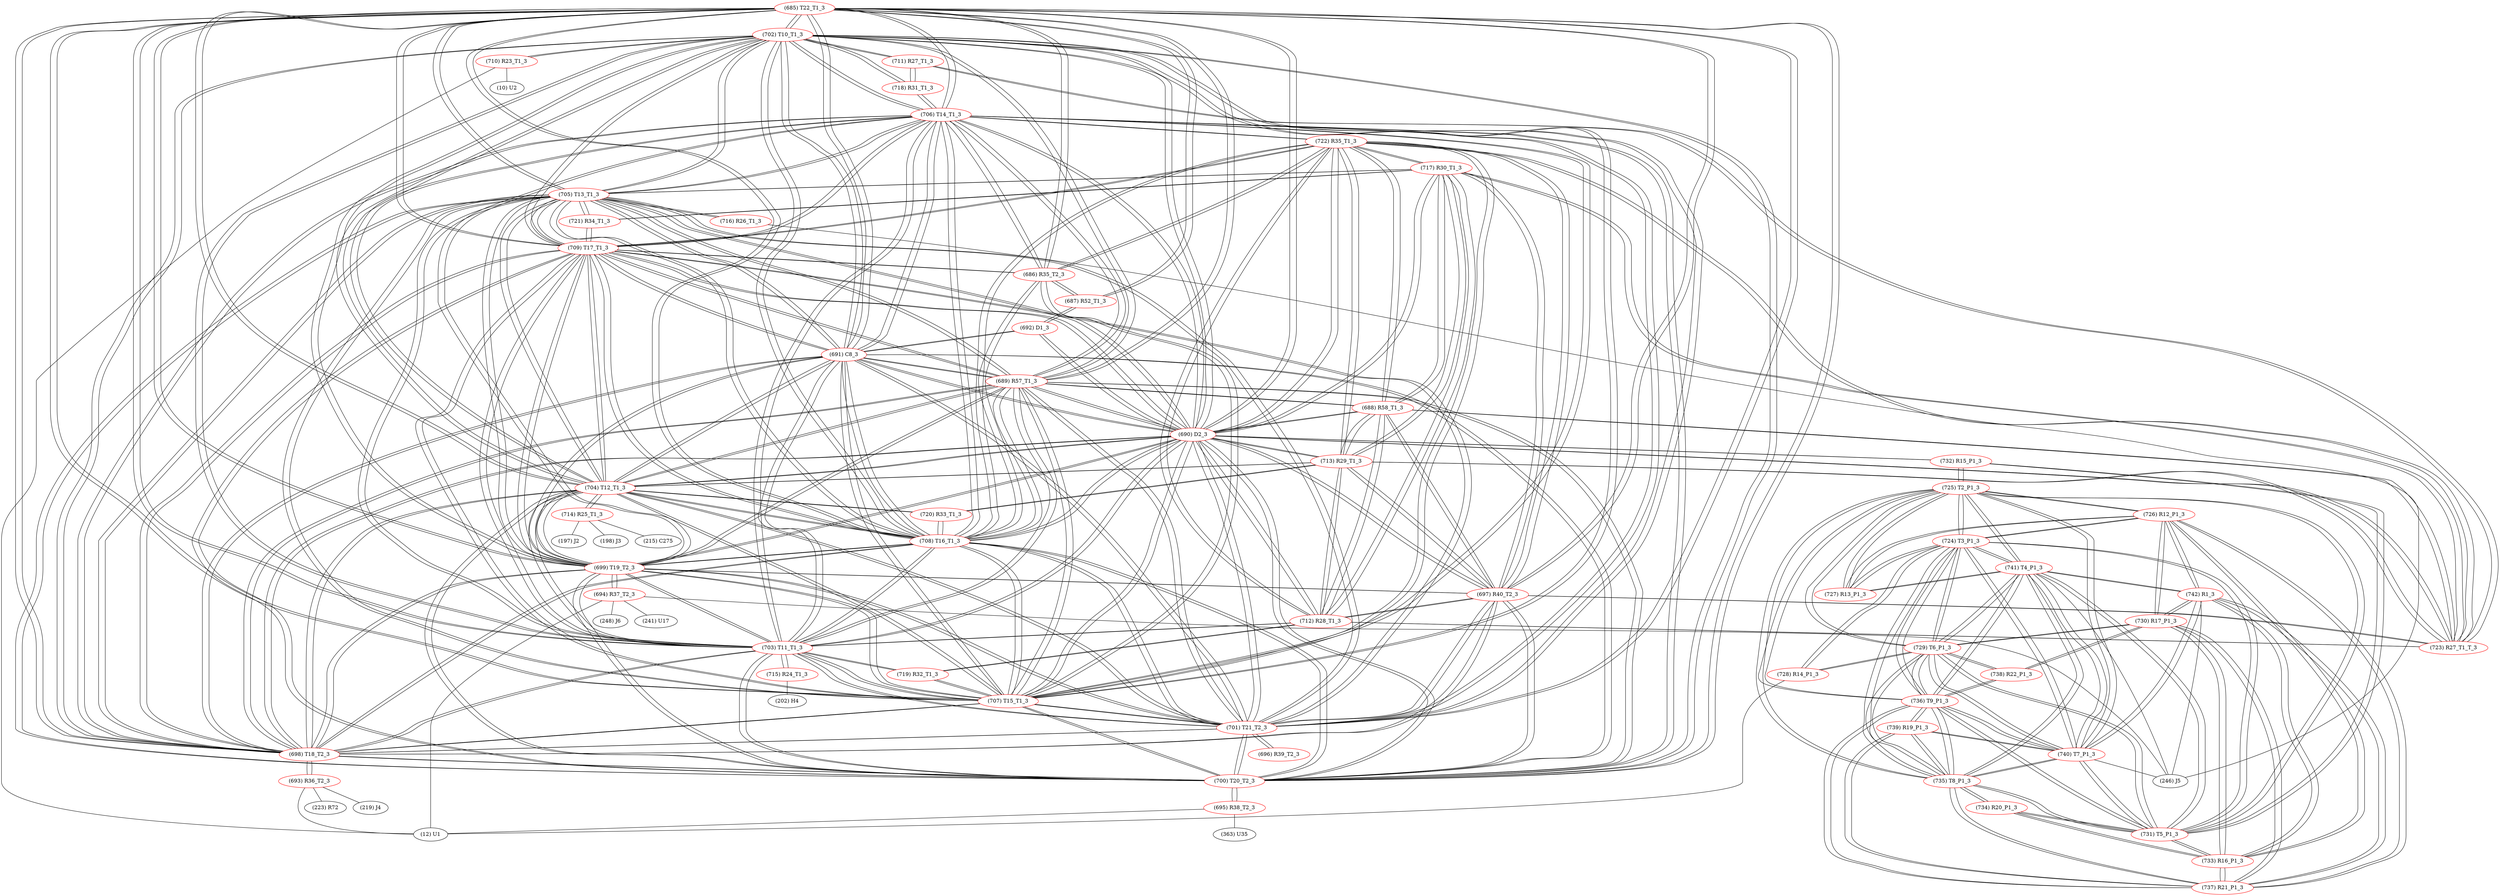 graph {
	685 [label="(685) T22_T1_3" color=red]
	702 [label="(702) T10_T1_3"]
	703 [label="(703) T11_T1_3"]
	704 [label="(704) T12_T1_3"]
	705 [label="(705) T13_T1_3"]
	700 [label="(700) T20_T2_3"]
	706 [label="(706) T14_T1_3"]
	707 [label="(707) T15_T1_3"]
	698 [label="(698) T18_T2_3"]
	701 [label="(701) T21_T2_3"]
	699 [label="(699) T19_T2_3"]
	691 [label="(691) C8_3"]
	708 [label="(708) T16_T1_3"]
	709 [label="(709) T17_T1_3"]
	690 [label="(690) D2_3"]
	689 [label="(689) R57_T1_3"]
	686 [label="(686) R35_T2_3"]
	687 [label="(687) R52_T1_3"]
	697 [label="(697) R40_T2_3"]
	686 [label="(686) R35_T2_3" color=red]
	687 [label="(687) R52_T1_3"]
	685 [label="(685) T22_T1_3"]
	706 [label="(706) T14_T1_3"]
	707 [label="(707) T15_T1_3"]
	709 [label="(709) T17_T1_3"]
	708 [label="(708) T16_T1_3"]
	722 [label="(722) R35_T1_3"]
	687 [label="(687) R52_T1_3" color=red]
	692 [label="(692) D1_3"]
	686 [label="(686) R35_T2_3"]
	685 [label="(685) T22_T1_3"]
	688 [label="(688) R58_T1_3" color=red]
	690 [label="(690) D2_3"]
	697 [label="(697) R40_T2_3"]
	723 [label="(723) R27_T1_T_3"]
	712 [label="(712) R28_T1_3"]
	713 [label="(713) R29_T1_3"]
	717 [label="(717) R30_T1_3"]
	722 [label="(722) R35_T1_3"]
	689 [label="(689) R57_T1_3"]
	689 [label="(689) R57_T1_3" color=red]
	702 [label="(702) T10_T1_3"]
	703 [label="(703) T11_T1_3"]
	704 [label="(704) T12_T1_3"]
	705 [label="(705) T13_T1_3"]
	700 [label="(700) T20_T2_3"]
	706 [label="(706) T14_T1_3"]
	707 [label="(707) T15_T1_3"]
	698 [label="(698) T18_T2_3"]
	701 [label="(701) T21_T2_3"]
	699 [label="(699) T19_T2_3"]
	691 [label="(691) C8_3"]
	708 [label="(708) T16_T1_3"]
	709 [label="(709) T17_T1_3"]
	690 [label="(690) D2_3"]
	685 [label="(685) T22_T1_3"]
	688 [label="(688) R58_T1_3"]
	690 [label="(690) D2_3" color=red]
	688 [label="(688) R58_T1_3"]
	697 [label="(697) R40_T2_3"]
	723 [label="(723) R27_T1_T_3"]
	712 [label="(712) R28_T1_3"]
	713 [label="(713) R29_T1_3"]
	717 [label="(717) R30_T1_3"]
	722 [label="(722) R35_T1_3"]
	702 [label="(702) T10_T1_3"]
	703 [label="(703) T11_T1_3"]
	704 [label="(704) T12_T1_3"]
	705 [label="(705) T13_T1_3"]
	700 [label="(700) T20_T2_3"]
	706 [label="(706) T14_T1_3"]
	707 [label="(707) T15_T1_3"]
	698 [label="(698) T18_T2_3"]
	701 [label="(701) T21_T2_3"]
	699 [label="(699) T19_T2_3"]
	691 [label="(691) C8_3"]
	708 [label="(708) T16_T1_3"]
	709 [label="(709) T17_T1_3"]
	685 [label="(685) T22_T1_3"]
	689 [label="(689) R57_T1_3"]
	692 [label="(692) D1_3"]
	732 [label="(732) R15_P1_3"]
	691 [label="(691) C8_3" color=red]
	702 [label="(702) T10_T1_3"]
	703 [label="(703) T11_T1_3"]
	704 [label="(704) T12_T1_3"]
	705 [label="(705) T13_T1_3"]
	700 [label="(700) T20_T2_3"]
	706 [label="(706) T14_T1_3"]
	707 [label="(707) T15_T1_3"]
	698 [label="(698) T18_T2_3"]
	701 [label="(701) T21_T2_3"]
	699 [label="(699) T19_T2_3"]
	708 [label="(708) T16_T1_3"]
	709 [label="(709) T17_T1_3"]
	690 [label="(690) D2_3"]
	685 [label="(685) T22_T1_3"]
	689 [label="(689) R57_T1_3"]
	692 [label="(692) D1_3"]
	692 [label="(692) D1_3" color=red]
	690 [label="(690) D2_3"]
	691 [label="(691) C8_3"]
	687 [label="(687) R52_T1_3"]
	693 [label="(693) R36_T2_3" color=red]
	12 [label="(12) U1"]
	223 [label="(223) R72"]
	219 [label="(219) J4"]
	698 [label="(698) T18_T2_3"]
	694 [label="(694) R37_T2_3" color=red]
	12 [label="(12) U1"]
	241 [label="(241) U17"]
	246 [label="(246) J5"]
	248 [label="(248) J6"]
	699 [label="(699) T19_T2_3"]
	695 [label="(695) R38_T2_3" color=red]
	12 [label="(12) U1"]
	363 [label="(363) U35"]
	700 [label="(700) T20_T2_3"]
	696 [label="(696) R39_T2_3" color=red]
	701 [label="(701) T21_T2_3"]
	697 [label="(697) R40_T2_3" color=red]
	690 [label="(690) D2_3"]
	688 [label="(688) R58_T1_3"]
	723 [label="(723) R27_T1_T_3"]
	712 [label="(712) R28_T1_3"]
	713 [label="(713) R29_T1_3"]
	717 [label="(717) R30_T1_3"]
	722 [label="(722) R35_T1_3"]
	700 [label="(700) T20_T2_3"]
	701 [label="(701) T21_T2_3"]
	699 [label="(699) T19_T2_3"]
	685 [label="(685) T22_T1_3"]
	698 [label="(698) T18_T2_3"]
	698 [label="(698) T18_T2_3" color=red]
	702 [label="(702) T10_T1_3"]
	703 [label="(703) T11_T1_3"]
	704 [label="(704) T12_T1_3"]
	705 [label="(705) T13_T1_3"]
	700 [label="(700) T20_T2_3"]
	706 [label="(706) T14_T1_3"]
	707 [label="(707) T15_T1_3"]
	701 [label="(701) T21_T2_3"]
	699 [label="(699) T19_T2_3"]
	691 [label="(691) C8_3"]
	708 [label="(708) T16_T1_3"]
	709 [label="(709) T17_T1_3"]
	690 [label="(690) D2_3"]
	685 [label="(685) T22_T1_3"]
	689 [label="(689) R57_T1_3"]
	697 [label="(697) R40_T2_3"]
	693 [label="(693) R36_T2_3"]
	699 [label="(699) T19_T2_3" color=red]
	702 [label="(702) T10_T1_3"]
	703 [label="(703) T11_T1_3"]
	704 [label="(704) T12_T1_3"]
	705 [label="(705) T13_T1_3"]
	700 [label="(700) T20_T2_3"]
	706 [label="(706) T14_T1_3"]
	707 [label="(707) T15_T1_3"]
	698 [label="(698) T18_T2_3"]
	701 [label="(701) T21_T2_3"]
	691 [label="(691) C8_3"]
	708 [label="(708) T16_T1_3"]
	709 [label="(709) T17_T1_3"]
	690 [label="(690) D2_3"]
	685 [label="(685) T22_T1_3"]
	689 [label="(689) R57_T1_3"]
	697 [label="(697) R40_T2_3"]
	694 [label="(694) R37_T2_3"]
	700 [label="(700) T20_T2_3" color=red]
	702 [label="(702) T10_T1_3"]
	703 [label="(703) T11_T1_3"]
	704 [label="(704) T12_T1_3"]
	705 [label="(705) T13_T1_3"]
	706 [label="(706) T14_T1_3"]
	707 [label="(707) T15_T1_3"]
	698 [label="(698) T18_T2_3"]
	701 [label="(701) T21_T2_3"]
	699 [label="(699) T19_T2_3"]
	691 [label="(691) C8_3"]
	708 [label="(708) T16_T1_3"]
	709 [label="(709) T17_T1_3"]
	690 [label="(690) D2_3"]
	685 [label="(685) T22_T1_3"]
	689 [label="(689) R57_T1_3"]
	697 [label="(697) R40_T2_3"]
	695 [label="(695) R38_T2_3"]
	701 [label="(701) T21_T2_3" color=red]
	702 [label="(702) T10_T1_3"]
	703 [label="(703) T11_T1_3"]
	704 [label="(704) T12_T1_3"]
	705 [label="(705) T13_T1_3"]
	700 [label="(700) T20_T2_3"]
	706 [label="(706) T14_T1_3"]
	707 [label="(707) T15_T1_3"]
	698 [label="(698) T18_T2_3"]
	699 [label="(699) T19_T2_3"]
	691 [label="(691) C8_3"]
	708 [label="(708) T16_T1_3"]
	709 [label="(709) T17_T1_3"]
	690 [label="(690) D2_3"]
	685 [label="(685) T22_T1_3"]
	689 [label="(689) R57_T1_3"]
	697 [label="(697) R40_T2_3"]
	696 [label="(696) R39_T2_3"]
	702 [label="(702) T10_T1_3" color=red]
	703 [label="(703) T11_T1_3"]
	704 [label="(704) T12_T1_3"]
	705 [label="(705) T13_T1_3"]
	700 [label="(700) T20_T2_3"]
	706 [label="(706) T14_T1_3"]
	707 [label="(707) T15_T1_3"]
	698 [label="(698) T18_T2_3"]
	701 [label="(701) T21_T2_3"]
	699 [label="(699) T19_T2_3"]
	691 [label="(691) C8_3"]
	708 [label="(708) T16_T1_3"]
	709 [label="(709) T17_T1_3"]
	690 [label="(690) D2_3"]
	685 [label="(685) T22_T1_3"]
	689 [label="(689) R57_T1_3"]
	710 [label="(710) R23_T1_3"]
	718 [label="(718) R31_T1_3"]
	711 [label="(711) R27_T1_3"]
	703 [label="(703) T11_T1_3" color=red]
	702 [label="(702) T10_T1_3"]
	704 [label="(704) T12_T1_3"]
	705 [label="(705) T13_T1_3"]
	700 [label="(700) T20_T2_3"]
	706 [label="(706) T14_T1_3"]
	707 [label="(707) T15_T1_3"]
	698 [label="(698) T18_T2_3"]
	701 [label="(701) T21_T2_3"]
	699 [label="(699) T19_T2_3"]
	691 [label="(691) C8_3"]
	708 [label="(708) T16_T1_3"]
	709 [label="(709) T17_T1_3"]
	690 [label="(690) D2_3"]
	685 [label="(685) T22_T1_3"]
	689 [label="(689) R57_T1_3"]
	715 [label="(715) R24_T1_3"]
	719 [label="(719) R32_T1_3"]
	712 [label="(712) R28_T1_3"]
	704 [label="(704) T12_T1_3" color=red]
	702 [label="(702) T10_T1_3"]
	703 [label="(703) T11_T1_3"]
	705 [label="(705) T13_T1_3"]
	700 [label="(700) T20_T2_3"]
	706 [label="(706) T14_T1_3"]
	707 [label="(707) T15_T1_3"]
	698 [label="(698) T18_T2_3"]
	701 [label="(701) T21_T2_3"]
	699 [label="(699) T19_T2_3"]
	691 [label="(691) C8_3"]
	708 [label="(708) T16_T1_3"]
	709 [label="(709) T17_T1_3"]
	690 [label="(690) D2_3"]
	685 [label="(685) T22_T1_3"]
	689 [label="(689) R57_T1_3"]
	720 [label="(720) R33_T1_3"]
	713 [label="(713) R29_T1_3"]
	714 [label="(714) R25_T1_3"]
	705 [label="(705) T13_T1_3" color=red]
	702 [label="(702) T10_T1_3"]
	703 [label="(703) T11_T1_3"]
	704 [label="(704) T12_T1_3"]
	700 [label="(700) T20_T2_3"]
	706 [label="(706) T14_T1_3"]
	707 [label="(707) T15_T1_3"]
	698 [label="(698) T18_T2_3"]
	701 [label="(701) T21_T2_3"]
	699 [label="(699) T19_T2_3"]
	691 [label="(691) C8_3"]
	708 [label="(708) T16_T1_3"]
	709 [label="(709) T17_T1_3"]
	690 [label="(690) D2_3"]
	685 [label="(685) T22_T1_3"]
	689 [label="(689) R57_T1_3"]
	721 [label="(721) R34_T1_3"]
	717 [label="(717) R30_T1_3"]
	716 [label="(716) R26_T1_3"]
	706 [label="(706) T14_T1_3" color=red]
	702 [label="(702) T10_T1_3"]
	703 [label="(703) T11_T1_3"]
	704 [label="(704) T12_T1_3"]
	705 [label="(705) T13_T1_3"]
	700 [label="(700) T20_T2_3"]
	707 [label="(707) T15_T1_3"]
	698 [label="(698) T18_T2_3"]
	701 [label="(701) T21_T2_3"]
	699 [label="(699) T19_T2_3"]
	691 [label="(691) C8_3"]
	708 [label="(708) T16_T1_3"]
	709 [label="(709) T17_T1_3"]
	690 [label="(690) D2_3"]
	685 [label="(685) T22_T1_3"]
	689 [label="(689) R57_T1_3"]
	722 [label="(722) R35_T1_3"]
	686 [label="(686) R35_T2_3"]
	718 [label="(718) R31_T1_3"]
	707 [label="(707) T15_T1_3" color=red]
	702 [label="(702) T10_T1_3"]
	703 [label="(703) T11_T1_3"]
	704 [label="(704) T12_T1_3"]
	705 [label="(705) T13_T1_3"]
	700 [label="(700) T20_T2_3"]
	706 [label="(706) T14_T1_3"]
	698 [label="(698) T18_T2_3"]
	701 [label="(701) T21_T2_3"]
	699 [label="(699) T19_T2_3"]
	691 [label="(691) C8_3"]
	708 [label="(708) T16_T1_3"]
	709 [label="(709) T17_T1_3"]
	690 [label="(690) D2_3"]
	685 [label="(685) T22_T1_3"]
	689 [label="(689) R57_T1_3"]
	722 [label="(722) R35_T1_3"]
	686 [label="(686) R35_T2_3"]
	719 [label="(719) R32_T1_3"]
	708 [label="(708) T16_T1_3" color=red]
	702 [label="(702) T10_T1_3"]
	703 [label="(703) T11_T1_3"]
	704 [label="(704) T12_T1_3"]
	705 [label="(705) T13_T1_3"]
	700 [label="(700) T20_T2_3"]
	706 [label="(706) T14_T1_3"]
	707 [label="(707) T15_T1_3"]
	698 [label="(698) T18_T2_3"]
	701 [label="(701) T21_T2_3"]
	699 [label="(699) T19_T2_3"]
	691 [label="(691) C8_3"]
	709 [label="(709) T17_T1_3"]
	690 [label="(690) D2_3"]
	685 [label="(685) T22_T1_3"]
	689 [label="(689) R57_T1_3"]
	722 [label="(722) R35_T1_3"]
	686 [label="(686) R35_T2_3"]
	720 [label="(720) R33_T1_3"]
	709 [label="(709) T17_T1_3" color=red]
	702 [label="(702) T10_T1_3"]
	703 [label="(703) T11_T1_3"]
	704 [label="(704) T12_T1_3"]
	705 [label="(705) T13_T1_3"]
	700 [label="(700) T20_T2_3"]
	706 [label="(706) T14_T1_3"]
	707 [label="(707) T15_T1_3"]
	698 [label="(698) T18_T2_3"]
	701 [label="(701) T21_T2_3"]
	699 [label="(699) T19_T2_3"]
	691 [label="(691) C8_3"]
	708 [label="(708) T16_T1_3"]
	690 [label="(690) D2_3"]
	685 [label="(685) T22_T1_3"]
	689 [label="(689) R57_T1_3"]
	722 [label="(722) R35_T1_3"]
	686 [label="(686) R35_T2_3"]
	721 [label="(721) R34_T1_3"]
	710 [label="(710) R23_T1_3" color=red]
	12 [label="(12) U1"]
	10 [label="(10) U2"]
	702 [label="(702) T10_T1_3"]
	711 [label="(711) R27_T1_3" color=red]
	718 [label="(718) R31_T1_3"]
	702 [label="(702) T10_T1_3"]
	723 [label="(723) R27_T1_T_3"]
	712 [label="(712) R28_T1_3" color=red]
	690 [label="(690) D2_3"]
	688 [label="(688) R58_T1_3"]
	697 [label="(697) R40_T2_3"]
	723 [label="(723) R27_T1_T_3"]
	713 [label="(713) R29_T1_3"]
	717 [label="(717) R30_T1_3"]
	722 [label="(722) R35_T1_3"]
	719 [label="(719) R32_T1_3"]
	703 [label="(703) T11_T1_3"]
	713 [label="(713) R29_T1_3" color=red]
	690 [label="(690) D2_3"]
	688 [label="(688) R58_T1_3"]
	697 [label="(697) R40_T2_3"]
	723 [label="(723) R27_T1_T_3"]
	712 [label="(712) R28_T1_3"]
	717 [label="(717) R30_T1_3"]
	722 [label="(722) R35_T1_3"]
	720 [label="(720) R33_T1_3"]
	704 [label="(704) T12_T1_3"]
	714 [label="(714) R25_T1_3" color=red]
	215 [label="(215) C275"]
	197 [label="(197) J2"]
	198 [label="(198) J3"]
	704 [label="(704) T12_T1_3"]
	715 [label="(715) R24_T1_3" color=red]
	202 [label="(202) H4"]
	703 [label="(703) T11_T1_3"]
	716 [label="(716) R26_T1_3" color=red]
	246 [label="(246) J5"]
	705 [label="(705) T13_T1_3"]
	717 [label="(717) R30_T1_3" color=red]
	690 [label="(690) D2_3"]
	688 [label="(688) R58_T1_3"]
	697 [label="(697) R40_T2_3"]
	723 [label="(723) R27_T1_T_3"]
	712 [label="(712) R28_T1_3"]
	713 [label="(713) R29_T1_3"]
	722 [label="(722) R35_T1_3"]
	705 [label="(705) T13_T1_3"]
	721 [label="(721) R34_T1_3"]
	718 [label="(718) R31_T1_3" color=red]
	711 [label="(711) R27_T1_3"]
	702 [label="(702) T10_T1_3"]
	706 [label="(706) T14_T1_3"]
	719 [label="(719) R32_T1_3" color=red]
	707 [label="(707) T15_T1_3"]
	703 [label="(703) T11_T1_3"]
	712 [label="(712) R28_T1_3"]
	720 [label="(720) R33_T1_3" color=red]
	708 [label="(708) T16_T1_3"]
	713 [label="(713) R29_T1_3"]
	704 [label="(704) T12_T1_3"]
	721 [label="(721) R34_T1_3" color=red]
	709 [label="(709) T17_T1_3"]
	705 [label="(705) T13_T1_3"]
	717 [label="(717) R30_T1_3"]
	722 [label="(722) R35_T1_3" color=red]
	690 [label="(690) D2_3"]
	688 [label="(688) R58_T1_3"]
	697 [label="(697) R40_T2_3"]
	723 [label="(723) R27_T1_T_3"]
	712 [label="(712) R28_T1_3"]
	713 [label="(713) R29_T1_3"]
	717 [label="(717) R30_T1_3"]
	706 [label="(706) T14_T1_3"]
	707 [label="(707) T15_T1_3"]
	709 [label="(709) T17_T1_3"]
	708 [label="(708) T16_T1_3"]
	686 [label="(686) R35_T2_3"]
	723 [label="(723) R27_T1_T_3" color=red]
	690 [label="(690) D2_3"]
	688 [label="(688) R58_T1_3"]
	697 [label="(697) R40_T2_3"]
	712 [label="(712) R28_T1_3"]
	713 [label="(713) R29_T1_3"]
	717 [label="(717) R30_T1_3"]
	722 [label="(722) R35_T1_3"]
	711 [label="(711) R27_T1_3"]
	724 [label="(724) T3_P1_3" color=red]
	741 [label="(741) T4_P1_3"]
	740 [label="(740) T7_P1_3"]
	731 [label="(731) T5_P1_3"]
	736 [label="(736) T9_P1_3"]
	735 [label="(735) T8_P1_3"]
	729 [label="(729) T6_P1_3"]
	725 [label="(725) T2_P1_3"]
	728 [label="(728) R14_P1_3"]
	727 [label="(727) R13_P1_3"]
	726 [label="(726) R12_P1_3"]
	725 [label="(725) T2_P1_3" color=red]
	724 [label="(724) T3_P1_3"]
	741 [label="(741) T4_P1_3"]
	740 [label="(740) T7_P1_3"]
	731 [label="(731) T5_P1_3"]
	736 [label="(736) T9_P1_3"]
	735 [label="(735) T8_P1_3"]
	729 [label="(729) T6_P1_3"]
	727 [label="(727) R13_P1_3"]
	726 [label="(726) R12_P1_3"]
	732 [label="(732) R15_P1_3"]
	726 [label="(726) R12_P1_3" color=red]
	737 [label="(737) R21_P1_3"]
	733 [label="(733) R16_P1_3"]
	730 [label="(730) R17_P1_3"]
	742 [label="(742) R1_3"]
	727 [label="(727) R13_P1_3"]
	724 [label="(724) T3_P1_3"]
	725 [label="(725) T2_P1_3"]
	727 [label="(727) R13_P1_3" color=red]
	741 [label="(741) T4_P1_3"]
	724 [label="(724) T3_P1_3"]
	726 [label="(726) R12_P1_3"]
	725 [label="(725) T2_P1_3"]
	728 [label="(728) R14_P1_3" color=red]
	12 [label="(12) U1"]
	724 [label="(724) T3_P1_3"]
	729 [label="(729) T6_P1_3"]
	729 [label="(729) T6_P1_3" color=red]
	724 [label="(724) T3_P1_3"]
	741 [label="(741) T4_P1_3"]
	740 [label="(740) T7_P1_3"]
	731 [label="(731) T5_P1_3"]
	736 [label="(736) T9_P1_3"]
	735 [label="(735) T8_P1_3"]
	725 [label="(725) T2_P1_3"]
	728 [label="(728) R14_P1_3"]
	738 [label="(738) R22_P1_3"]
	730 [label="(730) R17_P1_3"]
	730 [label="(730) R17_P1_3" color=red]
	737 [label="(737) R21_P1_3"]
	733 [label="(733) R16_P1_3"]
	726 [label="(726) R12_P1_3"]
	742 [label="(742) R1_3"]
	738 [label="(738) R22_P1_3"]
	729 [label="(729) T6_P1_3"]
	731 [label="(731) T5_P1_3" color=red]
	724 [label="(724) T3_P1_3"]
	741 [label="(741) T4_P1_3"]
	740 [label="(740) T7_P1_3"]
	736 [label="(736) T9_P1_3"]
	735 [label="(735) T8_P1_3"]
	729 [label="(729) T6_P1_3"]
	725 [label="(725) T2_P1_3"]
	732 [label="(732) R15_P1_3"]
	733 [label="(733) R16_P1_3"]
	734 [label="(734) R20_P1_3"]
	732 [label="(732) R15_P1_3" color=red]
	690 [label="(690) D2_3"]
	725 [label="(725) T2_P1_3"]
	731 [label="(731) T5_P1_3"]
	733 [label="(733) R16_P1_3" color=red]
	737 [label="(737) R21_P1_3"]
	726 [label="(726) R12_P1_3"]
	730 [label="(730) R17_P1_3"]
	742 [label="(742) R1_3"]
	731 [label="(731) T5_P1_3"]
	734 [label="(734) R20_P1_3"]
	734 [label="(734) R20_P1_3" color=red]
	735 [label="(735) T8_P1_3"]
	733 [label="(733) R16_P1_3"]
	731 [label="(731) T5_P1_3"]
	735 [label="(735) T8_P1_3" color=red]
	724 [label="(724) T3_P1_3"]
	741 [label="(741) T4_P1_3"]
	740 [label="(740) T7_P1_3"]
	731 [label="(731) T5_P1_3"]
	736 [label="(736) T9_P1_3"]
	729 [label="(729) T6_P1_3"]
	725 [label="(725) T2_P1_3"]
	737 [label="(737) R21_P1_3"]
	739 [label="(739) R19_P1_3"]
	734 [label="(734) R20_P1_3"]
	736 [label="(736) T9_P1_3" color=red]
	738 [label="(738) R22_P1_3"]
	724 [label="(724) T3_P1_3"]
	741 [label="(741) T4_P1_3"]
	740 [label="(740) T7_P1_3"]
	731 [label="(731) T5_P1_3"]
	735 [label="(735) T8_P1_3"]
	729 [label="(729) T6_P1_3"]
	725 [label="(725) T2_P1_3"]
	737 [label="(737) R21_P1_3"]
	739 [label="(739) R19_P1_3"]
	737 [label="(737) R21_P1_3" color=red]
	733 [label="(733) R16_P1_3"]
	726 [label="(726) R12_P1_3"]
	730 [label="(730) R17_P1_3"]
	742 [label="(742) R1_3"]
	736 [label="(736) T9_P1_3"]
	735 [label="(735) T8_P1_3"]
	739 [label="(739) R19_P1_3"]
	738 [label="(738) R22_P1_3" color=red]
	736 [label="(736) T9_P1_3"]
	729 [label="(729) T6_P1_3"]
	730 [label="(730) R17_P1_3"]
	739 [label="(739) R19_P1_3" color=red]
	736 [label="(736) T9_P1_3"]
	737 [label="(737) R21_P1_3"]
	735 [label="(735) T8_P1_3"]
	740 [label="(740) T7_P1_3"]
	740 [label="(740) T7_P1_3" color=red]
	724 [label="(724) T3_P1_3"]
	741 [label="(741) T4_P1_3"]
	731 [label="(731) T5_P1_3"]
	736 [label="(736) T9_P1_3"]
	735 [label="(735) T8_P1_3"]
	729 [label="(729) T6_P1_3"]
	725 [label="(725) T2_P1_3"]
	742 [label="(742) R1_3"]
	246 [label="(246) J5"]
	739 [label="(739) R19_P1_3"]
	741 [label="(741) T4_P1_3" color=red]
	724 [label="(724) T3_P1_3"]
	740 [label="(740) T7_P1_3"]
	731 [label="(731) T5_P1_3"]
	736 [label="(736) T9_P1_3"]
	735 [label="(735) T8_P1_3"]
	729 [label="(729) T6_P1_3"]
	725 [label="(725) T2_P1_3"]
	727 [label="(727) R13_P1_3"]
	742 [label="(742) R1_3"]
	246 [label="(246) J5"]
	742 [label="(742) R1_3" color=red]
	741 [label="(741) T4_P1_3"]
	740 [label="(740) T7_P1_3"]
	246 [label="(246) J5"]
	737 [label="(737) R21_P1_3"]
	733 [label="(733) R16_P1_3"]
	726 [label="(726) R12_P1_3"]
	730 [label="(730) R17_P1_3"]
	685 -- 702
	685 -- 703
	685 -- 704
	685 -- 705
	685 -- 700
	685 -- 706
	685 -- 707
	685 -- 698
	685 -- 701
	685 -- 699
	685 -- 691
	685 -- 708
	685 -- 709
	685 -- 690
	685 -- 689
	685 -- 686
	685 -- 687
	685 -- 697
	686 -- 687
	686 -- 685
	686 -- 706
	686 -- 707
	686 -- 709
	686 -- 708
	686 -- 722
	687 -- 692
	687 -- 686
	687 -- 685
	688 -- 690
	688 -- 697
	688 -- 723
	688 -- 712
	688 -- 713
	688 -- 717
	688 -- 722
	688 -- 689
	689 -- 702
	689 -- 703
	689 -- 704
	689 -- 705
	689 -- 700
	689 -- 706
	689 -- 707
	689 -- 698
	689 -- 701
	689 -- 699
	689 -- 691
	689 -- 708
	689 -- 709
	689 -- 690
	689 -- 685
	689 -- 688
	690 -- 688
	690 -- 697
	690 -- 723
	690 -- 712
	690 -- 713
	690 -- 717
	690 -- 722
	690 -- 702
	690 -- 703
	690 -- 704
	690 -- 705
	690 -- 700
	690 -- 706
	690 -- 707
	690 -- 698
	690 -- 701
	690 -- 699
	690 -- 691
	690 -- 708
	690 -- 709
	690 -- 685
	690 -- 689
	690 -- 692
	690 -- 732
	691 -- 702
	691 -- 703
	691 -- 704
	691 -- 705
	691 -- 700
	691 -- 706
	691 -- 707
	691 -- 698
	691 -- 701
	691 -- 699
	691 -- 708
	691 -- 709
	691 -- 690
	691 -- 685
	691 -- 689
	691 -- 692
	692 -- 690
	692 -- 691
	692 -- 687
	693 -- 12
	693 -- 223
	693 -- 219
	693 -- 698
	694 -- 12
	694 -- 241
	694 -- 246
	694 -- 248
	694 -- 699
	695 -- 12
	695 -- 363
	695 -- 700
	696 -- 701
	697 -- 690
	697 -- 688
	697 -- 723
	697 -- 712
	697 -- 713
	697 -- 717
	697 -- 722
	697 -- 700
	697 -- 701
	697 -- 699
	697 -- 685
	697 -- 698
	698 -- 702
	698 -- 703
	698 -- 704
	698 -- 705
	698 -- 700
	698 -- 706
	698 -- 707
	698 -- 701
	698 -- 699
	698 -- 691
	698 -- 708
	698 -- 709
	698 -- 690
	698 -- 685
	698 -- 689
	698 -- 697
	698 -- 693
	699 -- 702
	699 -- 703
	699 -- 704
	699 -- 705
	699 -- 700
	699 -- 706
	699 -- 707
	699 -- 698
	699 -- 701
	699 -- 691
	699 -- 708
	699 -- 709
	699 -- 690
	699 -- 685
	699 -- 689
	699 -- 697
	699 -- 694
	700 -- 702
	700 -- 703
	700 -- 704
	700 -- 705
	700 -- 706
	700 -- 707
	700 -- 698
	700 -- 701
	700 -- 699
	700 -- 691
	700 -- 708
	700 -- 709
	700 -- 690
	700 -- 685
	700 -- 689
	700 -- 697
	700 -- 695
	701 -- 702
	701 -- 703
	701 -- 704
	701 -- 705
	701 -- 700
	701 -- 706
	701 -- 707
	701 -- 698
	701 -- 699
	701 -- 691
	701 -- 708
	701 -- 709
	701 -- 690
	701 -- 685
	701 -- 689
	701 -- 697
	701 -- 696
	702 -- 703
	702 -- 704
	702 -- 705
	702 -- 700
	702 -- 706
	702 -- 707
	702 -- 698
	702 -- 701
	702 -- 699
	702 -- 691
	702 -- 708
	702 -- 709
	702 -- 690
	702 -- 685
	702 -- 689
	702 -- 710
	702 -- 718
	702 -- 711
	703 -- 702
	703 -- 704
	703 -- 705
	703 -- 700
	703 -- 706
	703 -- 707
	703 -- 698
	703 -- 701
	703 -- 699
	703 -- 691
	703 -- 708
	703 -- 709
	703 -- 690
	703 -- 685
	703 -- 689
	703 -- 715
	703 -- 719
	703 -- 712
	704 -- 702
	704 -- 703
	704 -- 705
	704 -- 700
	704 -- 706
	704 -- 707
	704 -- 698
	704 -- 701
	704 -- 699
	704 -- 691
	704 -- 708
	704 -- 709
	704 -- 690
	704 -- 685
	704 -- 689
	704 -- 720
	704 -- 713
	704 -- 714
	705 -- 702
	705 -- 703
	705 -- 704
	705 -- 700
	705 -- 706
	705 -- 707
	705 -- 698
	705 -- 701
	705 -- 699
	705 -- 691
	705 -- 708
	705 -- 709
	705 -- 690
	705 -- 685
	705 -- 689
	705 -- 721
	705 -- 717
	705 -- 716
	706 -- 702
	706 -- 703
	706 -- 704
	706 -- 705
	706 -- 700
	706 -- 707
	706 -- 698
	706 -- 701
	706 -- 699
	706 -- 691
	706 -- 708
	706 -- 709
	706 -- 690
	706 -- 685
	706 -- 689
	706 -- 722
	706 -- 686
	706 -- 718
	707 -- 702
	707 -- 703
	707 -- 704
	707 -- 705
	707 -- 700
	707 -- 706
	707 -- 698
	707 -- 701
	707 -- 699
	707 -- 691
	707 -- 708
	707 -- 709
	707 -- 690
	707 -- 685
	707 -- 689
	707 -- 722
	707 -- 686
	707 -- 719
	708 -- 702
	708 -- 703
	708 -- 704
	708 -- 705
	708 -- 700
	708 -- 706
	708 -- 707
	708 -- 698
	708 -- 701
	708 -- 699
	708 -- 691
	708 -- 709
	708 -- 690
	708 -- 685
	708 -- 689
	708 -- 722
	708 -- 686
	708 -- 720
	709 -- 702
	709 -- 703
	709 -- 704
	709 -- 705
	709 -- 700
	709 -- 706
	709 -- 707
	709 -- 698
	709 -- 701
	709 -- 699
	709 -- 691
	709 -- 708
	709 -- 690
	709 -- 685
	709 -- 689
	709 -- 722
	709 -- 686
	709 -- 721
	710 -- 12
	710 -- 10
	710 -- 702
	711 -- 718
	711 -- 702
	711 -- 723
	712 -- 690
	712 -- 688
	712 -- 697
	712 -- 723
	712 -- 713
	712 -- 717
	712 -- 722
	712 -- 719
	712 -- 703
	713 -- 690
	713 -- 688
	713 -- 697
	713 -- 723
	713 -- 712
	713 -- 717
	713 -- 722
	713 -- 720
	713 -- 704
	714 -- 215
	714 -- 197
	714 -- 198
	714 -- 704
	715 -- 202
	715 -- 703
	716 -- 246
	716 -- 705
	717 -- 690
	717 -- 688
	717 -- 697
	717 -- 723
	717 -- 712
	717 -- 713
	717 -- 722
	717 -- 705
	717 -- 721
	718 -- 711
	718 -- 702
	718 -- 706
	719 -- 707
	719 -- 703
	719 -- 712
	720 -- 708
	720 -- 713
	720 -- 704
	721 -- 709
	721 -- 705
	721 -- 717
	722 -- 690
	722 -- 688
	722 -- 697
	722 -- 723
	722 -- 712
	722 -- 713
	722 -- 717
	722 -- 706
	722 -- 707
	722 -- 709
	722 -- 708
	722 -- 686
	723 -- 690
	723 -- 688
	723 -- 697
	723 -- 712
	723 -- 713
	723 -- 717
	723 -- 722
	723 -- 711
	724 -- 741
	724 -- 740
	724 -- 731
	724 -- 736
	724 -- 735
	724 -- 729
	724 -- 725
	724 -- 728
	724 -- 727
	724 -- 726
	725 -- 724
	725 -- 741
	725 -- 740
	725 -- 731
	725 -- 736
	725 -- 735
	725 -- 729
	725 -- 727
	725 -- 726
	725 -- 732
	726 -- 737
	726 -- 733
	726 -- 730
	726 -- 742
	726 -- 727
	726 -- 724
	726 -- 725
	727 -- 741
	727 -- 724
	727 -- 726
	727 -- 725
	728 -- 12
	728 -- 724
	728 -- 729
	729 -- 724
	729 -- 741
	729 -- 740
	729 -- 731
	729 -- 736
	729 -- 735
	729 -- 725
	729 -- 728
	729 -- 738
	729 -- 730
	730 -- 737
	730 -- 733
	730 -- 726
	730 -- 742
	730 -- 738
	730 -- 729
	731 -- 724
	731 -- 741
	731 -- 740
	731 -- 736
	731 -- 735
	731 -- 729
	731 -- 725
	731 -- 732
	731 -- 733
	731 -- 734
	732 -- 690
	732 -- 725
	732 -- 731
	733 -- 737
	733 -- 726
	733 -- 730
	733 -- 742
	733 -- 731
	733 -- 734
	734 -- 735
	734 -- 733
	734 -- 731
	735 -- 724
	735 -- 741
	735 -- 740
	735 -- 731
	735 -- 736
	735 -- 729
	735 -- 725
	735 -- 737
	735 -- 739
	735 -- 734
	736 -- 738
	736 -- 724
	736 -- 741
	736 -- 740
	736 -- 731
	736 -- 735
	736 -- 729
	736 -- 725
	736 -- 737
	736 -- 739
	737 -- 733
	737 -- 726
	737 -- 730
	737 -- 742
	737 -- 736
	737 -- 735
	737 -- 739
	738 -- 736
	738 -- 729
	738 -- 730
	739 -- 736
	739 -- 737
	739 -- 735
	739 -- 740
	740 -- 724
	740 -- 741
	740 -- 731
	740 -- 736
	740 -- 735
	740 -- 729
	740 -- 725
	740 -- 742
	740 -- 246
	740 -- 739
	741 -- 724
	741 -- 740
	741 -- 731
	741 -- 736
	741 -- 735
	741 -- 729
	741 -- 725
	741 -- 727
	741 -- 742
	741 -- 246
	742 -- 741
	742 -- 740
	742 -- 246
	742 -- 737
	742 -- 733
	742 -- 726
	742 -- 730
}